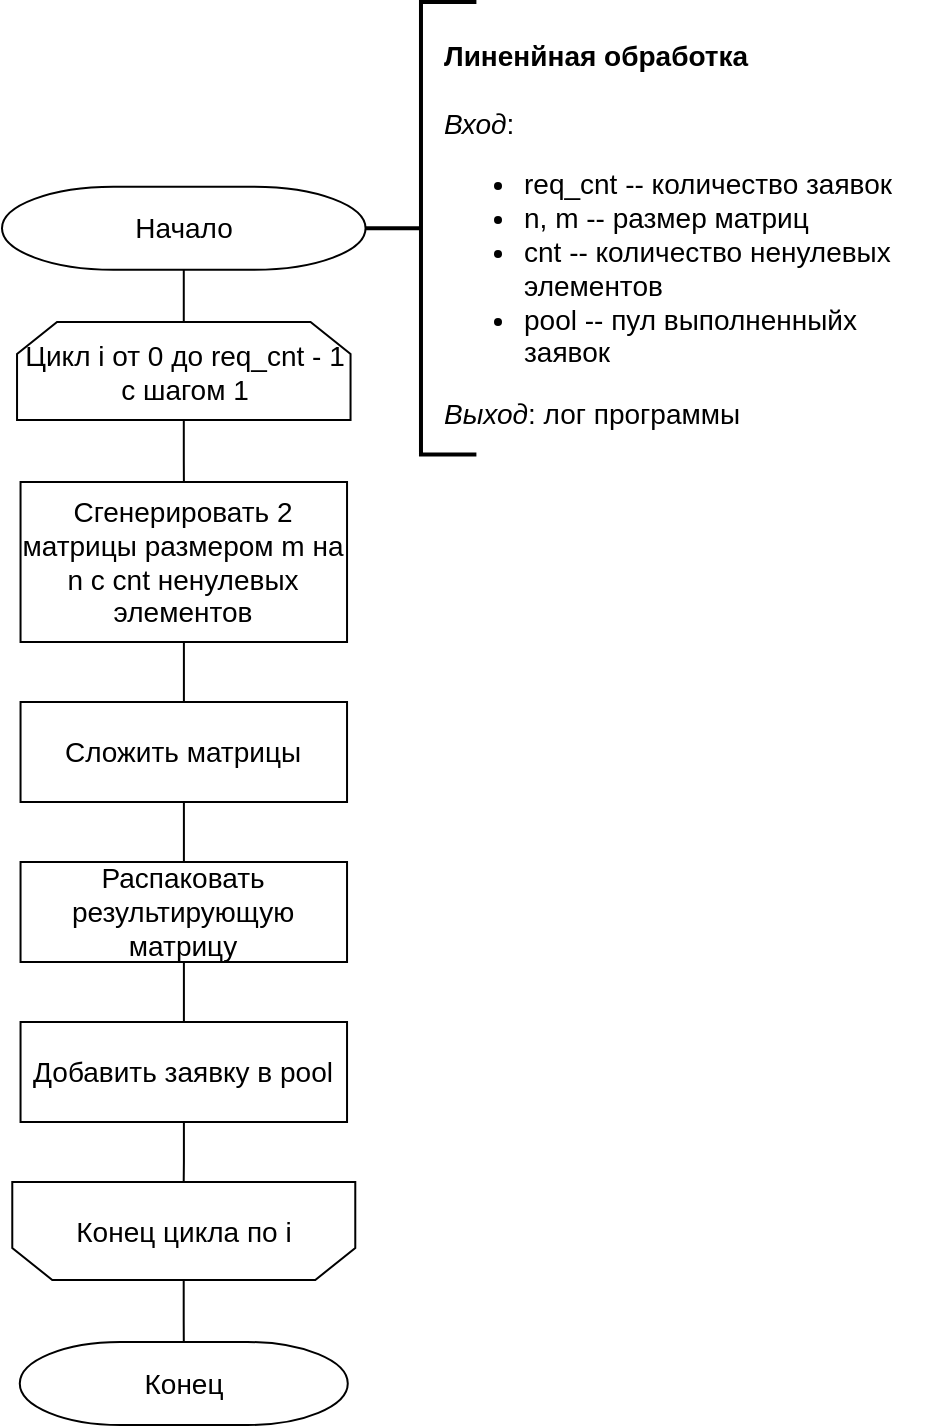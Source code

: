 <mxfile version="22.1.2" type="device" pages="5">
  <diagram id="SMWh7G3MIP-DYDScQ3kP" name="consistent">
    <mxGraphModel dx="461" dy="908" grid="0" gridSize="10" guides="1" tooltips="1" connect="1" arrows="1" fold="1" page="1" pageScale="1" pageWidth="583" pageHeight="827" math="0" shadow="0">
      <root>
        <mxCell id="0" />
        <mxCell id="1" parent="0" />
        <mxCell id="Jp8_I03TSMxGF6wAiB7c-22" value="" style="group;fillColor=default;" vertex="1" connectable="0" parent="1">
          <mxGeometry x="58" y="58" width="466.18" height="711.5" as="geometry" />
        </mxCell>
        <mxCell id="Jp8_I03TSMxGF6wAiB7c-18" value="" style="group" vertex="1" connectable="0" parent="Jp8_I03TSMxGF6wAiB7c-22">
          <mxGeometry x="5.14" y="160" width="171.5" height="551.5" as="geometry" />
        </mxCell>
        <mxCell id="Jp8_I03TSMxGF6wAiB7c-2" value="&lt;font style=&quot;font-size: 14px;&quot;&gt;Цикл i от 0 до req_cnt - 1 c шагом 1&lt;br&gt;&lt;/font&gt;" style="shape=loopLimit;whiteSpace=wrap;html=1;" vertex="1" parent="Jp8_I03TSMxGF6wAiB7c-18">
          <mxGeometry x="2.38" width="166.75" height="49" as="geometry" />
        </mxCell>
        <mxCell id="Jp8_I03TSMxGF6wAiB7c-3" value="&lt;font style=&quot;font-size: 14px;&quot;&gt;Конец цикла по i&lt;/font&gt;" style="shape=loopLimit;whiteSpace=wrap;html=1;flipV=1;" vertex="1" parent="Jp8_I03TSMxGF6wAiB7c-18">
          <mxGeometry y="430" width="171.5" height="49" as="geometry" />
        </mxCell>
        <mxCell id="Jp8_I03TSMxGF6wAiB7c-4" value="&lt;span style=&quot;font-size: 14px;&quot;&gt;Конец&lt;/span&gt;" style="strokeWidth=1;html=1;shape=mxgraph.flowchart.terminator;whiteSpace=wrap;" vertex="1" parent="Jp8_I03TSMxGF6wAiB7c-18">
          <mxGeometry x="3.75" y="510" width="164" height="41.5" as="geometry" />
        </mxCell>
        <mxCell id="Jp8_I03TSMxGF6wAiB7c-17" value="" style="edgeStyle=orthogonalEdgeStyle;shape=connector;rounded=0;orthogonalLoop=1;jettySize=auto;html=1;labelBackgroundColor=default;strokeColor=default;align=center;verticalAlign=middle;fontFamily=Helvetica;fontSize=11;fontColor=default;endArrow=none;endFill=0;" edge="1" parent="Jp8_I03TSMxGF6wAiB7c-18" source="Jp8_I03TSMxGF6wAiB7c-3" target="Jp8_I03TSMxGF6wAiB7c-4">
          <mxGeometry relative="1" as="geometry" />
        </mxCell>
        <mxCell id="Jp8_I03TSMxGF6wAiB7c-16" value="" style="edgeStyle=orthogonalEdgeStyle;shape=connector;rounded=0;orthogonalLoop=1;jettySize=auto;html=1;labelBackgroundColor=default;strokeColor=default;align=center;verticalAlign=middle;fontFamily=Helvetica;fontSize=11;fontColor=default;endArrow=none;endFill=0;" edge="1" parent="Jp8_I03TSMxGF6wAiB7c-18" source="Jp8_I03TSMxGF6wAiB7c-7" target="Jp8_I03TSMxGF6wAiB7c-3">
          <mxGeometry relative="1" as="geometry" />
        </mxCell>
        <mxCell id="Jp8_I03TSMxGF6wAiB7c-7" value="Добавить заявку в pool" style="rounded=0;whiteSpace=wrap;html=1;absoluteArcSize=1;arcSize=14;strokeWidth=1;fontSize=14;" vertex="1" parent="Jp8_I03TSMxGF6wAiB7c-18">
          <mxGeometry x="4.13" y="350" width="163.25" height="50" as="geometry" />
        </mxCell>
        <mxCell id="Jp8_I03TSMxGF6wAiB7c-9" value="Сгенерировать 2 матрицы размером m на n с cnt ненулевых элементов" style="rounded=0;whiteSpace=wrap;html=1;absoluteArcSize=1;arcSize=14;strokeWidth=1;fontSize=14;" vertex="1" parent="Jp8_I03TSMxGF6wAiB7c-18">
          <mxGeometry x="4.13" y="80" width="163.25" height="80" as="geometry" />
        </mxCell>
        <mxCell id="Jp8_I03TSMxGF6wAiB7c-12" value="" style="edgeStyle=orthogonalEdgeStyle;rounded=0;orthogonalLoop=1;jettySize=auto;html=1;endArrow=none;endFill=0;" edge="1" parent="Jp8_I03TSMxGF6wAiB7c-18" source="Jp8_I03TSMxGF6wAiB7c-2" target="Jp8_I03TSMxGF6wAiB7c-9">
          <mxGeometry relative="1" as="geometry" />
        </mxCell>
        <mxCell id="Jp8_I03TSMxGF6wAiB7c-10" value="Сложить матрицы" style="rounded=0;whiteSpace=wrap;html=1;absoluteArcSize=1;arcSize=14;strokeWidth=1;fontSize=14;" vertex="1" parent="Jp8_I03TSMxGF6wAiB7c-18">
          <mxGeometry x="4.13" y="190" width="163.25" height="50" as="geometry" />
        </mxCell>
        <mxCell id="Jp8_I03TSMxGF6wAiB7c-13" value="" style="edgeStyle=orthogonalEdgeStyle;shape=connector;rounded=0;orthogonalLoop=1;jettySize=auto;html=1;labelBackgroundColor=default;strokeColor=default;align=center;verticalAlign=middle;fontFamily=Helvetica;fontSize=11;fontColor=default;endArrow=none;endFill=0;" edge="1" parent="Jp8_I03TSMxGF6wAiB7c-18" source="Jp8_I03TSMxGF6wAiB7c-9" target="Jp8_I03TSMxGF6wAiB7c-10">
          <mxGeometry relative="1" as="geometry" />
        </mxCell>
        <mxCell id="Jp8_I03TSMxGF6wAiB7c-15" value="" style="edgeStyle=orthogonalEdgeStyle;shape=connector;rounded=0;orthogonalLoop=1;jettySize=auto;html=1;labelBackgroundColor=default;strokeColor=default;align=center;verticalAlign=middle;fontFamily=Helvetica;fontSize=11;fontColor=default;endArrow=none;endFill=0;" edge="1" parent="Jp8_I03TSMxGF6wAiB7c-18" source="Jp8_I03TSMxGF6wAiB7c-11" target="Jp8_I03TSMxGF6wAiB7c-7">
          <mxGeometry relative="1" as="geometry" />
        </mxCell>
        <mxCell id="Jp8_I03TSMxGF6wAiB7c-11" value="Распаковать результирующую матрицу" style="rounded=0;whiteSpace=wrap;html=1;absoluteArcSize=1;arcSize=14;strokeWidth=1;fontSize=14;" vertex="1" parent="Jp8_I03TSMxGF6wAiB7c-18">
          <mxGeometry x="4.13" y="270" width="163.25" height="50" as="geometry" />
        </mxCell>
        <mxCell id="Jp8_I03TSMxGF6wAiB7c-14" value="" style="edgeStyle=orthogonalEdgeStyle;shape=connector;rounded=0;orthogonalLoop=1;jettySize=auto;html=1;labelBackgroundColor=default;strokeColor=default;align=center;verticalAlign=middle;fontFamily=Helvetica;fontSize=11;fontColor=default;endArrow=none;endFill=0;" edge="1" parent="Jp8_I03TSMxGF6wAiB7c-18" source="Jp8_I03TSMxGF6wAiB7c-10" target="Jp8_I03TSMxGF6wAiB7c-11">
          <mxGeometry relative="1" as="geometry" />
        </mxCell>
        <mxCell id="Ab8iuGr4P1JSmaikQh76-3" value="" style="strokeWidth=2;html=1;shape=mxgraph.flowchart.annotation_2;align=left;labelPosition=right;pointerEvents=1;hachureGap=4;fontFamily=Architects Daughter;fontSource=https%3A%2F%2Ffonts.googleapis.com%2Fcss%3Ffamily%3DArchitects%2BDaughter;fontSize=14;" parent="Jp8_I03TSMxGF6wAiB7c-22" vertex="1">
          <mxGeometry x="181.78" width="55.42" height="226.25" as="geometry" />
        </mxCell>
        <mxCell id="Ab8iuGr4P1JSmaikQh76-1" value="&lt;br style=&quot;font-size: 14px;&quot;&gt;&lt;b style=&quot;font-size: 14px;&quot;&gt;Линенйная обработка&lt;br style=&quot;font-size: 14px;&quot;&gt;&amp;nbsp;&lt;/b&gt;&lt;br style=&quot;font-size: 14px;&quot;&gt;&lt;i style=&quot;font-size: 14px;&quot;&gt;Вход&lt;/i&gt;:&amp;nbsp;&lt;br&gt;&lt;ul&gt;&lt;li&gt;req_cnt -- количество заявок&lt;/li&gt;&lt;li&gt;n, m -- размер матриц&lt;/li&gt;&lt;li&gt;cnt -- количество ненулевых элементов&lt;/li&gt;&lt;li&gt;pool -- пул выполненныйх заявок&lt;/li&gt;&lt;/ul&gt;&lt;div&gt;&lt;i&gt;Выход&lt;/i&gt;: лог программы&lt;/div&gt;" style="text;html=1;strokeColor=none;fillColor=none;align=left;verticalAlign=middle;whiteSpace=wrap;rounded=0;fontSize=14;" parent="Jp8_I03TSMxGF6wAiB7c-22" vertex="1">
          <mxGeometry x="218.999" y="93.12" width="247.181" height="30" as="geometry" />
        </mxCell>
        <mxCell id="Jp8_I03TSMxGF6wAiB7c-21" style="edgeStyle=orthogonalEdgeStyle;shape=connector;rounded=0;orthogonalLoop=1;jettySize=auto;html=1;exitX=0.5;exitY=1;exitDx=0;exitDy=0;exitPerimeter=0;entryX=0.5;entryY=0;entryDx=0;entryDy=0;labelBackgroundColor=default;strokeColor=default;align=center;verticalAlign=middle;fontFamily=Helvetica;fontSize=11;fontColor=default;endArrow=none;endFill=0;" edge="1" parent="Jp8_I03TSMxGF6wAiB7c-22" source="Ab8iuGr4P1JSmaikQh76-2" target="Jp8_I03TSMxGF6wAiB7c-2">
          <mxGeometry relative="1" as="geometry" />
        </mxCell>
        <mxCell id="Ab8iuGr4P1JSmaikQh76-2" value="&lt;font style=&quot;font-size: 14px;&quot;&gt;Начало&lt;/font&gt;" style="strokeWidth=1;html=1;shape=mxgraph.flowchart.terminator;whiteSpace=wrap;fontSize=14;" parent="Jp8_I03TSMxGF6wAiB7c-22" vertex="1">
          <mxGeometry y="92.37" width="181.783" height="41.5" as="geometry" />
        </mxCell>
      </root>
    </mxGraphModel>
  </diagram>
  <diagram id="EEU-iRFAq5Y7ACLVF6Qx" name="parallel">
    <mxGraphModel dx="407" dy="801" grid="0" gridSize="10" guides="1" tooltips="1" connect="1" arrows="1" fold="1" page="1" pageScale="1" pageWidth="583" pageHeight="827" math="0" shadow="0">
      <root>
        <mxCell id="0" />
        <mxCell id="1" parent="0" />
        <mxCell id="3F1OFV6b8PgSdVnWm383-1" value="" style="group" vertex="1" connectable="0" parent="1">
          <mxGeometry x="58" y="109" width="466.18" height="608.5" as="geometry" />
        </mxCell>
        <mxCell id="z0zaaMViiQGMpZb6xuB7-16" value="" style="strokeWidth=2;html=1;shape=mxgraph.flowchart.annotation_2;align=left;labelPosition=right;pointerEvents=1;hachureGap=4;fontFamily=Architects Daughter;fontSource=https%3A%2F%2Ffonts.googleapis.com%2Fcss%3Ffamily%3DArchitects%2BDaughter;fontSize=14;" vertex="1" parent="3F1OFV6b8PgSdVnWm383-1">
          <mxGeometry x="181.78" width="55.42" height="226.25" as="geometry" />
        </mxCell>
        <mxCell id="z0zaaMViiQGMpZb6xuB7-17" value="&lt;br style=&quot;font-size: 14px;&quot;&gt;&lt;b style=&quot;font-size: 14px;&quot;&gt;Параллельная обработка&lt;br style=&quot;font-size: 14px;&quot;&gt;&amp;nbsp;&lt;/b&gt;&lt;br style=&quot;font-size: 14px;&quot;&gt;&lt;i style=&quot;font-size: 14px;&quot;&gt;Вход&lt;/i&gt;:&amp;nbsp;&lt;br&gt;&lt;ul&gt;&lt;li&gt;req_cnt -- количество заявок&lt;/li&gt;&lt;li&gt;n, m -- размер матриц&lt;/li&gt;&lt;li&gt;cnt -- количество ненулевых элементов&lt;/li&gt;&lt;li&gt;pool -- пул выполненныйх заявок&lt;/li&gt;&lt;/ul&gt;&lt;div&gt;&lt;i&gt;Выход&lt;/i&gt;: лог программы&lt;/div&gt;" style="text;html=1;strokeColor=none;fillColor=none;align=left;verticalAlign=middle;whiteSpace=wrap;rounded=0;fontSize=14;" vertex="1" parent="3F1OFV6b8PgSdVnWm383-1">
          <mxGeometry x="218.999" y="93.12" width="247.181" height="30" as="geometry" />
        </mxCell>
        <mxCell id="z0zaaMViiQGMpZb6xuB7-19" value="&lt;font style=&quot;font-size: 14px;&quot;&gt;Начало&lt;/font&gt;" style="strokeWidth=1;html=1;shape=mxgraph.flowchart.terminator;whiteSpace=wrap;fontSize=14;" vertex="1" parent="3F1OFV6b8PgSdVnWm383-1">
          <mxGeometry y="92.37" width="181.783" height="41.5" as="geometry" />
        </mxCell>
        <mxCell id="NYU_coDQJB6I0PzQScM0-1" value="Запустить поток на каждую стадию обработки конвейера" style="shape=process;whiteSpace=wrap;html=1;backgroundOutline=1;fontSize=14;" vertex="1" parent="3F1OFV6b8PgSdVnWm383-1">
          <mxGeometry x="4.39" y="347" width="173.75" height="83" as="geometry" />
        </mxCell>
        <mxCell id="NYU_coDQJB6I0PzQScM0-2" value="Дождаться завершения потоков" style="shape=process;whiteSpace=wrap;html=1;backgroundOutline=1;fontSize=14;" vertex="1" parent="3F1OFV6b8PgSdVnWm383-1">
          <mxGeometry x="4.02" y="457" width="173.75" height="83" as="geometry" />
        </mxCell>
        <mxCell id="NYU_coDQJB6I0PzQScM0-7" value="" style="edgeStyle=orthogonalEdgeStyle;shape=connector;rounded=0;orthogonalLoop=1;jettySize=auto;html=1;labelBackgroundColor=default;strokeColor=default;align=center;verticalAlign=middle;fontFamily=Helvetica;fontSize=11;fontColor=default;endArrow=none;endFill=0;" edge="1" parent="3F1OFV6b8PgSdVnWm383-1" source="NYU_coDQJB6I0PzQScM0-1" target="NYU_coDQJB6I0PzQScM0-2">
          <mxGeometry relative="1" as="geometry" />
        </mxCell>
        <mxCell id="z0zaaMViiQGMpZb6xuB7-5" value="&lt;span style=&quot;font-size: 14px;&quot;&gt;Конец&lt;/span&gt;" style="strokeWidth=1;html=1;shape=mxgraph.flowchart.terminator;whiteSpace=wrap;" vertex="1" parent="3F1OFV6b8PgSdVnWm383-1">
          <mxGeometry x="8.89" y="567" width="164" height="41.5" as="geometry" />
        </mxCell>
        <mxCell id="NYU_coDQJB6I0PzQScM0-8" value="" style="edgeStyle=orthogonalEdgeStyle;shape=connector;rounded=0;orthogonalLoop=1;jettySize=auto;html=1;labelBackgroundColor=default;strokeColor=default;align=center;verticalAlign=middle;fontFamily=Helvetica;fontSize=11;fontColor=default;endArrow=none;endFill=0;" edge="1" parent="3F1OFV6b8PgSdVnWm383-1" source="NYU_coDQJB6I0PzQScM0-2" target="z0zaaMViiQGMpZb6xuB7-5">
          <mxGeometry relative="1" as="geometry" />
        </mxCell>
        <mxCell id="z0zaaMViiQGMpZb6xuB7-9" value="q1 - очередь между потоками 1 и 2" style="rounded=0;whiteSpace=wrap;html=1;absoluteArcSize=1;arcSize=14;strokeWidth=1;fontSize=14;" vertex="1" parent="3F1OFV6b8PgSdVnWm383-1">
          <mxGeometry x="9.27" y="169.25" width="163.25" height="57" as="geometry" />
        </mxCell>
        <mxCell id="NYU_coDQJB6I0PzQScM0-5" style="edgeStyle=orthogonalEdgeStyle;shape=connector;rounded=0;orthogonalLoop=1;jettySize=auto;html=1;exitX=0.5;exitY=1;exitDx=0;exitDy=0;exitPerimeter=0;entryX=0.5;entryY=0;entryDx=0;entryDy=0;labelBackgroundColor=default;strokeColor=default;align=center;verticalAlign=middle;fontFamily=Helvetica;fontSize=11;fontColor=default;endArrow=none;endFill=0;" edge="1" parent="3F1OFV6b8PgSdVnWm383-1" source="z0zaaMViiQGMpZb6xuB7-19" target="z0zaaMViiQGMpZb6xuB7-9">
          <mxGeometry relative="1" as="geometry" />
        </mxCell>
        <mxCell id="NYU_coDQJB6I0PzQScM0-6" value="" style="edgeStyle=orthogonalEdgeStyle;shape=connector;rounded=0;orthogonalLoop=1;jettySize=auto;html=1;labelBackgroundColor=default;strokeColor=default;align=center;verticalAlign=middle;fontFamily=Helvetica;fontSize=11;fontColor=default;endArrow=none;endFill=0;" edge="1" parent="3F1OFV6b8PgSdVnWm383-1" source="NYU_coDQJB6I0PzQScM0-3" target="NYU_coDQJB6I0PzQScM0-1">
          <mxGeometry relative="1" as="geometry" />
        </mxCell>
        <mxCell id="NYU_coDQJB6I0PzQScM0-3" value="q2 - очередь между потоками 2 и 3" style="rounded=0;whiteSpace=wrap;html=1;absoluteArcSize=1;arcSize=14;strokeWidth=1;fontSize=14;" vertex="1" parent="3F1OFV6b8PgSdVnWm383-1">
          <mxGeometry x="9.64" y="257" width="163.25" height="57" as="geometry" />
        </mxCell>
        <mxCell id="NYU_coDQJB6I0PzQScM0-4" style="edgeStyle=orthogonalEdgeStyle;shape=connector;rounded=0;orthogonalLoop=1;jettySize=auto;html=1;entryX=0.5;entryY=0;entryDx=0;entryDy=0;labelBackgroundColor=default;strokeColor=default;align=center;verticalAlign=middle;fontFamily=Helvetica;fontSize=11;fontColor=default;endArrow=none;endFill=0;" edge="1" parent="3F1OFV6b8PgSdVnWm383-1" source="z0zaaMViiQGMpZb6xuB7-9" target="NYU_coDQJB6I0PzQScM0-3">
          <mxGeometry relative="1" as="geometry" />
        </mxCell>
      </root>
    </mxGraphModel>
  </diagram>
  <diagram id="jQsfBCvJO6yzRSu4SMdl" name="thread1">
    <mxGraphModel dx="-6" dy="1135" grid="0" gridSize="10" guides="1" tooltips="1" connect="1" arrows="1" fold="1" page="1" pageScale="1" pageWidth="583" pageHeight="827" math="0" shadow="0">
      <root>
        <mxCell id="0" />
        <mxCell id="1" parent="0" />
        <mxCell id="zA1vEkVMB5UwQk2VLR58-8" value="" style="group" vertex="1" connectable="0" parent="1">
          <mxGeometry x="641" y="126" width="466.18" height="575.75" as="geometry" />
        </mxCell>
        <mxCell id="LTVGohcWRWiZJm6_L2JK-1" value="&lt;font style=&quot;font-size: 14px;&quot;&gt;Цикл i от 0 до req_cnt - 1 c шагом 1&lt;br&gt;&lt;/font&gt;" style="shape=loopLimit;whiteSpace=wrap;html=1;" vertex="1" parent="zA1vEkVMB5UwQk2VLR58-8">
          <mxGeometry x="7.52" y="163" width="166.75" height="49" as="geometry" />
        </mxCell>
        <mxCell id="cbLvWZhgUUVyIRa7MJZy-2" value="" style="strokeWidth=2;html=1;shape=mxgraph.flowchart.annotation_2;align=left;labelPosition=right;pointerEvents=1;hachureGap=4;fontFamily=Architects Daughter;fontSource=https%3A%2F%2Ffonts.googleapis.com%2Fcss%3Ffamily%3DArchitects%2BDaughter;fontSize=14;" vertex="1" parent="zA1vEkVMB5UwQk2VLR58-8">
          <mxGeometry x="181.78" width="55.42" height="226.25" as="geometry" />
        </mxCell>
        <mxCell id="cbLvWZhgUUVyIRa7MJZy-3" value="&lt;br style=&quot;font-size: 14px;&quot;&gt;&lt;b style=&quot;font-size: 14px;&quot;&gt;Схема работы 1-го потока&lt;br&gt;(формирование матриц)&lt;br style=&quot;font-size: 14px;&quot;&gt;&amp;nbsp;&lt;/b&gt;&lt;br style=&quot;font-size: 14px;&quot;&gt;&lt;i style=&quot;font-size: 14px;&quot;&gt;Вход&lt;/i&gt;:&amp;nbsp;&lt;br&gt;&lt;ul&gt;&lt;li&gt;req_cnt -- количество заявок&lt;/li&gt;&lt;li&gt;n, m -- размер матриц&lt;/li&gt;&lt;li&gt;cnt -- количество ненулевых элементов&lt;/li&gt;&lt;/ul&gt;&lt;div&gt;&lt;i&gt;Выход&lt;/i&gt;: сформированные матрицы&lt;/div&gt;" style="text;html=1;strokeColor=none;fillColor=none;align=left;verticalAlign=middle;whiteSpace=wrap;rounded=0;fontSize=14;" vertex="1" parent="zA1vEkVMB5UwQk2VLR58-8">
          <mxGeometry x="218.999" y="93.12" width="247.181" height="30" as="geometry" />
        </mxCell>
        <mxCell id="zA1vEkVMB5UwQk2VLR58-3" value="" style="edgeStyle=orthogonalEdgeStyle;shape=connector;rounded=0;orthogonalLoop=1;jettySize=auto;html=1;labelBackgroundColor=default;strokeColor=default;align=center;verticalAlign=middle;fontFamily=Helvetica;fontSize=11;fontColor=default;endArrow=none;endFill=0;" edge="1" parent="zA1vEkVMB5UwQk2VLR58-8" source="cbLvWZhgUUVyIRa7MJZy-4" target="LTVGohcWRWiZJm6_L2JK-1">
          <mxGeometry relative="1" as="geometry" />
        </mxCell>
        <mxCell id="cbLvWZhgUUVyIRa7MJZy-4" value="&lt;font style=&quot;font-size: 14px;&quot;&gt;Начало&lt;/font&gt;" style="strokeWidth=1;html=1;shape=mxgraph.flowchart.terminator;whiteSpace=wrap;fontSize=14;" vertex="1" parent="zA1vEkVMB5UwQk2VLR58-8">
          <mxGeometry y="92.37" width="181.783" height="41.5" as="geometry" />
        </mxCell>
        <mxCell id="cbLvWZhgUUVyIRa7MJZy-8" value="&lt;span style=&quot;font-size: 14px;&quot;&gt;Конец&lt;/span&gt;" style="strokeWidth=1;html=1;shape=mxgraph.flowchart.terminator;whiteSpace=wrap;" vertex="1" parent="zA1vEkVMB5UwQk2VLR58-8">
          <mxGeometry x="8.14" y="534.25" width="164" height="41.5" as="geometry" />
        </mxCell>
        <mxCell id="zA1vEkVMB5UwQk2VLR58-7" value="" style="edgeStyle=orthogonalEdgeStyle;shape=connector;rounded=0;orthogonalLoop=1;jettySize=auto;html=1;labelBackgroundColor=default;strokeColor=default;align=center;verticalAlign=middle;fontFamily=Helvetica;fontSize=11;fontColor=default;endArrow=none;endFill=0;" edge="1" parent="zA1vEkVMB5UwQk2VLR58-8" source="GBhmZCTTL4VIhdq3Yk9--1" target="cbLvWZhgUUVyIRa7MJZy-8">
          <mxGeometry relative="1" as="geometry" />
        </mxCell>
        <mxCell id="GBhmZCTTL4VIhdq3Yk9--1" value="&lt;font style=&quot;font-size: 14px;&quot;&gt;Конец цикла по i&lt;/font&gt;" style="shape=loopLimit;whiteSpace=wrap;html=1;flipV=1;" vertex="1" parent="zA1vEkVMB5UwQk2VLR58-8">
          <mxGeometry x="4.76" y="460" width="171.5" height="49" as="geometry" />
        </mxCell>
        <mxCell id="zA1vEkVMB5UwQk2VLR58-1" value="Сгенерировать 2 матрицы размером m на n с cnt ненулевых элементов" style="rounded=0;whiteSpace=wrap;html=1;absoluteArcSize=1;arcSize=14;strokeWidth=1;fontSize=14;" vertex="1" parent="zA1vEkVMB5UwQk2VLR58-8">
          <mxGeometry x="8.89" y="240" width="163.25" height="80" as="geometry" />
        </mxCell>
        <mxCell id="zA1vEkVMB5UwQk2VLR58-4" value="" style="edgeStyle=orthogonalEdgeStyle;shape=connector;rounded=0;orthogonalLoop=1;jettySize=auto;html=1;labelBackgroundColor=default;strokeColor=default;align=center;verticalAlign=middle;fontFamily=Helvetica;fontSize=11;fontColor=default;endArrow=none;endFill=0;" edge="1" parent="zA1vEkVMB5UwQk2VLR58-8" source="LTVGohcWRWiZJm6_L2JK-1" target="zA1vEkVMB5UwQk2VLR58-1">
          <mxGeometry relative="1" as="geometry" />
        </mxCell>
        <mxCell id="zA1vEkVMB5UwQk2VLR58-6" value="" style="edgeStyle=orthogonalEdgeStyle;shape=connector;rounded=0;orthogonalLoop=1;jettySize=auto;html=1;labelBackgroundColor=default;strokeColor=default;align=center;verticalAlign=middle;fontFamily=Helvetica;fontSize=11;fontColor=default;endArrow=none;endFill=0;" edge="1" parent="zA1vEkVMB5UwQk2VLR58-8" source="zA1vEkVMB5UwQk2VLR58-2" target="GBhmZCTTL4VIhdq3Yk9--1">
          <mxGeometry relative="1" as="geometry" />
        </mxCell>
        <mxCell id="zA1vEkVMB5UwQk2VLR58-2" value="Обеспечить монопольный доступ к очереди заявок и положить в нее заявку" style="rounded=0;whiteSpace=wrap;html=1;absoluteArcSize=1;arcSize=14;strokeWidth=1;fontSize=14;" vertex="1" parent="zA1vEkVMB5UwQk2VLR58-8">
          <mxGeometry x="8.89" y="350" width="163.25" height="80" as="geometry" />
        </mxCell>
        <mxCell id="zA1vEkVMB5UwQk2VLR58-5" value="" style="edgeStyle=orthogonalEdgeStyle;shape=connector;rounded=0;orthogonalLoop=1;jettySize=auto;html=1;labelBackgroundColor=default;strokeColor=default;align=center;verticalAlign=middle;fontFamily=Helvetica;fontSize=11;fontColor=default;endArrow=none;endFill=0;" edge="1" parent="zA1vEkVMB5UwQk2VLR58-8" source="zA1vEkVMB5UwQk2VLR58-1" target="zA1vEkVMB5UwQk2VLR58-2">
          <mxGeometry relative="1" as="geometry" />
        </mxCell>
      </root>
    </mxGraphModel>
  </diagram>
  <diagram id="xCqd_lbpHlWV2x0bU6AJ" name="thread2">
    <mxGraphModel dx="692" dy="1362" grid="0" gridSize="10" guides="1" tooltips="1" connect="1" arrows="1" fold="1" page="1" pageScale="1" pageWidth="583" pageHeight="827" math="0" shadow="0">
      <root>
        <mxCell id="0" />
        <mxCell id="1" parent="0" />
        <mxCell id="6uIkbF-1tdV-rcxME0od-13" value="" style="group" vertex="1" connectable="0" parent="1">
          <mxGeometry x="58" y="11" width="466.18" height="805.75" as="geometry" />
        </mxCell>
        <mxCell id="UVH-b4fqp0KyR_982TE4-2" value="&lt;font style=&quot;font-size: 14px;&quot;&gt;Цикл i от 0 до req_cnt - 1 c шагом 1&lt;br&gt;&lt;/font&gt;" style="shape=loopLimit;whiteSpace=wrap;html=1;container=0;" vertex="1" parent="6uIkbF-1tdV-rcxME0od-13">
          <mxGeometry x="7.52" y="163" width="166.75" height="49" as="geometry" />
        </mxCell>
        <mxCell id="UVH-b4fqp0KyR_982TE4-3" value="" style="strokeWidth=2;html=1;shape=mxgraph.flowchart.annotation_2;align=left;labelPosition=right;pointerEvents=1;hachureGap=4;fontFamily=Architects Daughter;fontSource=https%3A%2F%2Ffonts.googleapis.com%2Fcss%3Ffamily%3DArchitects%2BDaughter;fontSize=14;container=0;" vertex="1" parent="6uIkbF-1tdV-rcxME0od-13">
          <mxGeometry x="181.78" width="55.42" height="226.25" as="geometry" />
        </mxCell>
        <mxCell id="UVH-b4fqp0KyR_982TE4-4" value="&lt;br style=&quot;font-size: 14px;&quot;&gt;&lt;b style=&quot;font-size: 14px;&quot;&gt;Схема работы 2-го потока&lt;br&gt;(сложение матриц)&lt;br style=&quot;font-size: 14px;&quot;&gt;&amp;nbsp;&lt;/b&gt;&lt;br style=&quot;font-size: 14px;&quot;&gt;&lt;i style=&quot;font-size: 14px;&quot;&gt;Вход&lt;/i&gt;:&amp;nbsp;&lt;br&gt;&lt;ul&gt;&lt;li&gt;req_cnt -- количество заявок&lt;/li&gt;&lt;li&gt;q1, q2 -- очереди этапов&lt;/li&gt;&lt;/ul&gt;&lt;div&gt;&lt;i&gt;Выход&lt;/i&gt;: очередь этапов q2&lt;/div&gt;" style="text;html=1;strokeColor=none;fillColor=none;align=left;verticalAlign=middle;whiteSpace=wrap;rounded=0;fontSize=14;container=0;" vertex="1" parent="6uIkbF-1tdV-rcxME0od-13">
          <mxGeometry x="218.999" y="93.12" width="247.181" height="30" as="geometry" />
        </mxCell>
        <mxCell id="UVH-b4fqp0KyR_982TE4-5" value="" style="edgeStyle=orthogonalEdgeStyle;shape=connector;rounded=0;orthogonalLoop=1;jettySize=auto;html=1;labelBackgroundColor=default;strokeColor=default;align=center;verticalAlign=middle;fontFamily=Helvetica;fontSize=11;fontColor=default;endArrow=none;endFill=0;" edge="1" parent="6uIkbF-1tdV-rcxME0od-13" source="UVH-b4fqp0KyR_982TE4-6" target="UVH-b4fqp0KyR_982TE4-2">
          <mxGeometry relative="1" as="geometry" />
        </mxCell>
        <mxCell id="UVH-b4fqp0KyR_982TE4-6" value="&lt;font style=&quot;font-size: 14px;&quot;&gt;Начало&lt;/font&gt;" style="strokeWidth=1;html=1;shape=mxgraph.flowchart.terminator;whiteSpace=wrap;fontSize=14;container=0;" vertex="1" parent="6uIkbF-1tdV-rcxME0od-13">
          <mxGeometry y="92.37" width="181.783" height="41.5" as="geometry" />
        </mxCell>
        <mxCell id="UVH-b4fqp0KyR_982TE4-7" value="&lt;span style=&quot;font-size: 14px;&quot;&gt;Конец&lt;/span&gt;" style="strokeWidth=1;html=1;shape=mxgraph.flowchart.terminator;whiteSpace=wrap;container=0;" vertex="1" parent="6uIkbF-1tdV-rcxME0od-13">
          <mxGeometry x="8.51" y="764.25" width="164" height="41.5" as="geometry" />
        </mxCell>
        <mxCell id="UVH-b4fqp0KyR_982TE4-8" value="" style="edgeStyle=orthogonalEdgeStyle;shape=connector;rounded=0;orthogonalLoop=1;jettySize=auto;html=1;labelBackgroundColor=default;strokeColor=default;align=center;verticalAlign=middle;fontFamily=Helvetica;fontSize=11;fontColor=default;endArrow=none;endFill=0;" edge="1" parent="6uIkbF-1tdV-rcxME0od-13" source="UVH-b4fqp0KyR_982TE4-9" target="UVH-b4fqp0KyR_982TE4-7">
          <mxGeometry relative="1" as="geometry" />
        </mxCell>
        <mxCell id="UVH-b4fqp0KyR_982TE4-9" value="&lt;font style=&quot;font-size: 14px;&quot;&gt;Конец цикла по i&lt;/font&gt;" style="shape=loopLimit;whiteSpace=wrap;html=1;flipV=1;container=0;" vertex="1" parent="6uIkbF-1tdV-rcxME0od-13">
          <mxGeometry x="5.13" y="690" width="171.5" height="49" as="geometry" />
        </mxCell>
        <mxCell id="UVH-b4fqp0KyR_982TE4-10" value="Сложить матрицы" style="rounded=0;whiteSpace=wrap;html=1;absoluteArcSize=1;arcSize=14;strokeWidth=1;fontSize=14;container=0;" vertex="1" parent="6uIkbF-1tdV-rcxME0od-13">
          <mxGeometry x="9.27" y="510" width="163.25" height="40" as="geometry" />
        </mxCell>
        <mxCell id="6uIkbF-1tdV-rcxME0od-1" value="&lt;font style=&quot;font-size: 14px;&quot;&gt;Цикл по Q пока очередь q1 пуста&lt;br&gt;&lt;/font&gt;" style="shape=loopLimit;whiteSpace=wrap;html=1;container=0;" vertex="1" parent="6uIkbF-1tdV-rcxME0od-13">
          <mxGeometry x="7.52" y="240" width="166.75" height="49" as="geometry" />
        </mxCell>
        <mxCell id="6uIkbF-1tdV-rcxME0od-4" style="edgeStyle=orthogonalEdgeStyle;shape=connector;rounded=0;orthogonalLoop=1;jettySize=auto;html=1;exitX=0.5;exitY=1;exitDx=0;exitDy=0;labelBackgroundColor=default;strokeColor=default;align=center;verticalAlign=middle;fontFamily=Helvetica;fontSize=11;fontColor=default;endArrow=none;endFill=0;" edge="1" parent="6uIkbF-1tdV-rcxME0od-13" source="UVH-b4fqp0KyR_982TE4-2" target="6uIkbF-1tdV-rcxME0od-1">
          <mxGeometry relative="1" as="geometry" />
        </mxCell>
        <mxCell id="6uIkbF-1tdV-rcxME0od-2" value="&lt;font style=&quot;font-size: 14px;&quot;&gt;Конец цикла по Q&lt;/font&gt;" style="shape=loopLimit;whiteSpace=wrap;html=1;flipV=1;container=0;" vertex="1" parent="6uIkbF-1tdV-rcxME0od-13">
          <mxGeometry x="5.14" y="320" width="171.5" height="49" as="geometry" />
        </mxCell>
        <mxCell id="6uIkbF-1tdV-rcxME0od-5" style="edgeStyle=orthogonalEdgeStyle;shape=connector;rounded=0;orthogonalLoop=1;jettySize=auto;html=1;exitX=0.5;exitY=1;exitDx=0;exitDy=0;entryX=0.5;entryY=0;entryDx=0;entryDy=0;labelBackgroundColor=default;strokeColor=default;align=center;verticalAlign=middle;fontFamily=Helvetica;fontSize=11;fontColor=default;endArrow=none;endFill=0;" edge="1" parent="6uIkbF-1tdV-rcxME0od-13" source="6uIkbF-1tdV-rcxME0od-1" target="6uIkbF-1tdV-rcxME0od-2">
          <mxGeometry relative="1" as="geometry" />
        </mxCell>
        <mxCell id="6uIkbF-1tdV-rcxME0od-8" value="" style="edgeStyle=orthogonalEdgeStyle;shape=connector;rounded=0;orthogonalLoop=1;jettySize=auto;html=1;labelBackgroundColor=default;strokeColor=default;align=center;verticalAlign=middle;fontFamily=Helvetica;fontSize=11;fontColor=default;endArrow=none;endFill=0;" edge="1" parent="6uIkbF-1tdV-rcxME0od-13" source="6uIkbF-1tdV-rcxME0od-6" target="UVH-b4fqp0KyR_982TE4-10">
          <mxGeometry relative="1" as="geometry" />
        </mxCell>
        <mxCell id="6uIkbF-1tdV-rcxME0od-6" value="Обеспечить монопольный доступ к очереди q1 и считать заявку" style="rounded=0;whiteSpace=wrap;html=1;absoluteArcSize=1;arcSize=14;strokeWidth=1;fontSize=14;container=0;" vertex="1" parent="6uIkbF-1tdV-rcxME0od-13">
          <mxGeometry x="9.27" y="400" width="163.25" height="80" as="geometry" />
        </mxCell>
        <mxCell id="6uIkbF-1tdV-rcxME0od-7" value="" style="edgeStyle=orthogonalEdgeStyle;shape=connector;rounded=0;orthogonalLoop=1;jettySize=auto;html=1;labelBackgroundColor=default;strokeColor=default;align=center;verticalAlign=middle;fontFamily=Helvetica;fontSize=11;fontColor=default;endArrow=none;endFill=0;" edge="1" parent="6uIkbF-1tdV-rcxME0od-13" source="6uIkbF-1tdV-rcxME0od-2" target="6uIkbF-1tdV-rcxME0od-6">
          <mxGeometry relative="1" as="geometry" />
        </mxCell>
        <mxCell id="6uIkbF-1tdV-rcxME0od-12" style="edgeStyle=orthogonalEdgeStyle;shape=connector;rounded=0;orthogonalLoop=1;jettySize=auto;html=1;exitX=0.5;exitY=1;exitDx=0;exitDy=0;entryX=0.5;entryY=0;entryDx=0;entryDy=0;labelBackgroundColor=default;strokeColor=default;align=center;verticalAlign=middle;fontFamily=Helvetica;fontSize=11;fontColor=default;endArrow=none;endFill=0;" edge="1" parent="6uIkbF-1tdV-rcxME0od-13" source="6uIkbF-1tdV-rcxME0od-9" target="UVH-b4fqp0KyR_982TE4-9">
          <mxGeometry relative="1" as="geometry" />
        </mxCell>
        <mxCell id="6uIkbF-1tdV-rcxME0od-9" value="Обеспечить монопольный доступ к очереди q2 и положить в нее заявку" style="rounded=0;whiteSpace=wrap;html=1;absoluteArcSize=1;arcSize=14;strokeWidth=1;fontSize=14;container=0;" vertex="1" parent="6uIkbF-1tdV-rcxME0od-13">
          <mxGeometry x="9.26" y="580" width="163.25" height="80" as="geometry" />
        </mxCell>
        <mxCell id="6uIkbF-1tdV-rcxME0od-10" value="" style="edgeStyle=orthogonalEdgeStyle;shape=connector;rounded=0;orthogonalLoop=1;jettySize=auto;html=1;labelBackgroundColor=default;strokeColor=default;align=center;verticalAlign=middle;fontFamily=Helvetica;fontSize=11;fontColor=default;endArrow=none;endFill=0;" edge="1" parent="6uIkbF-1tdV-rcxME0od-13" source="UVH-b4fqp0KyR_982TE4-10" target="6uIkbF-1tdV-rcxME0od-9">
          <mxGeometry relative="1" as="geometry" />
        </mxCell>
      </root>
    </mxGraphModel>
  </diagram>
  <diagram id="WSy97vhriLm2ismhJfxQ" name="thread3">
    <mxGraphModel dx="692" dy="1362" grid="0" gridSize="10" guides="1" tooltips="1" connect="1" arrows="1" fold="1" page="1" pageScale="1" pageWidth="583" pageHeight="827" math="0" shadow="0">
      <root>
        <mxCell id="0" />
        <mxCell id="1" parent="0" />
        <mxCell id="s5NVXrybgM3J8F0hY874-21" value="" style="group" vertex="1" connectable="0" parent="1">
          <mxGeometry x="58" y="28" width="466.18" height="770.5" as="geometry" />
        </mxCell>
        <mxCell id="s5NVXrybgM3J8F0hY874-2" value="&lt;font style=&quot;font-size: 14px;&quot;&gt;Цикл i от 0 до req_cnt - 1 c шагом 1&lt;br&gt;&lt;/font&gt;" style="shape=loopLimit;whiteSpace=wrap;html=1;container=0;" vertex="1" parent="s5NVXrybgM3J8F0hY874-21">
          <mxGeometry x="7.52" y="163" width="166.75" height="49" as="geometry" />
        </mxCell>
        <mxCell id="s5NVXrybgM3J8F0hY874-3" value="" style="strokeWidth=2;html=1;shape=mxgraph.flowchart.annotation_2;align=left;labelPosition=right;pointerEvents=1;hachureGap=4;fontFamily=Architects Daughter;fontSource=https%3A%2F%2Ffonts.googleapis.com%2Fcss%3Ffamily%3DArchitects%2BDaughter;fontSize=14;container=0;" vertex="1" parent="s5NVXrybgM3J8F0hY874-21">
          <mxGeometry x="181.78" width="55.42" height="226.25" as="geometry" />
        </mxCell>
        <mxCell id="s5NVXrybgM3J8F0hY874-4" value="&lt;br style=&quot;font-size: 14px;&quot;&gt;&lt;b style=&quot;font-size: 14px;&quot;&gt;Схема работы 3-го потока&lt;br&gt;(распаковка матрицы)&lt;br style=&quot;font-size: 14px;&quot;&gt;&amp;nbsp;&lt;/b&gt;&lt;br style=&quot;font-size: 14px;&quot;&gt;&lt;i style=&quot;font-size: 14px;&quot;&gt;Вход&lt;/i&gt;:&amp;nbsp;&lt;br&gt;&lt;ul&gt;&lt;li&gt;req_cnt -- количество заявок&lt;/li&gt;&lt;li&gt;q2 -- очередь этапов&lt;/li&gt;&lt;li&gt;pool -- пул выполненных заявок&lt;/li&gt;&lt;/ul&gt;&lt;div&gt;&lt;i&gt;Выход&lt;/i&gt;: лог программы&lt;/div&gt;" style="text;html=1;strokeColor=none;fillColor=none;align=left;verticalAlign=middle;whiteSpace=wrap;rounded=0;fontSize=14;container=0;" vertex="1" parent="s5NVXrybgM3J8F0hY874-21">
          <mxGeometry x="218.999" y="93.12" width="247.181" height="30" as="geometry" />
        </mxCell>
        <mxCell id="s5NVXrybgM3J8F0hY874-5" value="" style="edgeStyle=orthogonalEdgeStyle;shape=connector;rounded=0;orthogonalLoop=1;jettySize=auto;html=1;labelBackgroundColor=default;strokeColor=default;align=center;verticalAlign=middle;fontFamily=Helvetica;fontSize=11;fontColor=default;endArrow=none;endFill=0;" edge="1" parent="s5NVXrybgM3J8F0hY874-21" source="s5NVXrybgM3J8F0hY874-6" target="s5NVXrybgM3J8F0hY874-2">
          <mxGeometry relative="1" as="geometry" />
        </mxCell>
        <mxCell id="s5NVXrybgM3J8F0hY874-6" value="&lt;font style=&quot;font-size: 14px;&quot;&gt;Начало&lt;/font&gt;" style="strokeWidth=1;html=1;shape=mxgraph.flowchart.terminator;whiteSpace=wrap;fontSize=14;container=0;" vertex="1" parent="s5NVXrybgM3J8F0hY874-21">
          <mxGeometry y="92.37" width="181.783" height="41.5" as="geometry" />
        </mxCell>
        <mxCell id="s5NVXrybgM3J8F0hY874-7" value="&lt;span style=&quot;font-size: 14px;&quot;&gt;Конец&lt;/span&gt;" style="strokeWidth=1;html=1;shape=mxgraph.flowchart.terminator;whiteSpace=wrap;container=0;" vertex="1" parent="s5NVXrybgM3J8F0hY874-21">
          <mxGeometry x="8.51" y="729" width="164" height="41.5" as="geometry" />
        </mxCell>
        <mxCell id="s5NVXrybgM3J8F0hY874-8" value="" style="edgeStyle=orthogonalEdgeStyle;shape=connector;rounded=0;orthogonalLoop=1;jettySize=auto;html=1;labelBackgroundColor=default;strokeColor=default;align=center;verticalAlign=middle;fontFamily=Helvetica;fontSize=11;fontColor=default;endArrow=none;endFill=0;" edge="1" parent="s5NVXrybgM3J8F0hY874-21" source="s5NVXrybgM3J8F0hY874-9" target="s5NVXrybgM3J8F0hY874-7">
          <mxGeometry relative="1" as="geometry" />
        </mxCell>
        <mxCell id="s5NVXrybgM3J8F0hY874-9" value="&lt;font style=&quot;font-size: 14px;&quot;&gt;Конец цикла по i&lt;/font&gt;" style="shape=loopLimit;whiteSpace=wrap;html=1;flipV=1;container=0;" vertex="1" parent="s5NVXrybgM3J8F0hY874-21">
          <mxGeometry x="4.76" y="649" width="171.5" height="49" as="geometry" />
        </mxCell>
        <mxCell id="s5NVXrybgM3J8F0hY874-10" value="Распаковать матрицу" style="rounded=0;whiteSpace=wrap;html=1;absoluteArcSize=1;arcSize=14;strokeWidth=1;fontSize=14;container=0;" vertex="1" parent="s5NVXrybgM3J8F0hY874-21">
          <mxGeometry x="9.27" y="510" width="163.25" height="40" as="geometry" />
        </mxCell>
        <mxCell id="s5NVXrybgM3J8F0hY874-11" value="&lt;font style=&quot;font-size: 14px;&quot;&gt;Цикл по Q пока очередь q2 пуста&lt;br&gt;&lt;/font&gt;" style="shape=loopLimit;whiteSpace=wrap;html=1;container=0;" vertex="1" parent="s5NVXrybgM3J8F0hY874-21">
          <mxGeometry x="7.52" y="240" width="166.75" height="49" as="geometry" />
        </mxCell>
        <mxCell id="s5NVXrybgM3J8F0hY874-12" style="edgeStyle=orthogonalEdgeStyle;shape=connector;rounded=0;orthogonalLoop=1;jettySize=auto;html=1;exitX=0.5;exitY=1;exitDx=0;exitDy=0;labelBackgroundColor=default;strokeColor=default;align=center;verticalAlign=middle;fontFamily=Helvetica;fontSize=11;fontColor=default;endArrow=none;endFill=0;" edge="1" parent="s5NVXrybgM3J8F0hY874-21" source="s5NVXrybgM3J8F0hY874-2" target="s5NVXrybgM3J8F0hY874-11">
          <mxGeometry relative="1" as="geometry" />
        </mxCell>
        <mxCell id="s5NVXrybgM3J8F0hY874-13" value="&lt;font style=&quot;font-size: 14px;&quot;&gt;Конец цикла по Q&lt;/font&gt;" style="shape=loopLimit;whiteSpace=wrap;html=1;flipV=1;container=0;" vertex="1" parent="s5NVXrybgM3J8F0hY874-21">
          <mxGeometry x="5.14" y="320" width="171.5" height="49" as="geometry" />
        </mxCell>
        <mxCell id="s5NVXrybgM3J8F0hY874-14" style="edgeStyle=orthogonalEdgeStyle;shape=connector;rounded=0;orthogonalLoop=1;jettySize=auto;html=1;exitX=0.5;exitY=1;exitDx=0;exitDy=0;entryX=0.5;entryY=0;entryDx=0;entryDy=0;labelBackgroundColor=default;strokeColor=default;align=center;verticalAlign=middle;fontFamily=Helvetica;fontSize=11;fontColor=default;endArrow=none;endFill=0;" edge="1" parent="s5NVXrybgM3J8F0hY874-21" source="s5NVXrybgM3J8F0hY874-11" target="s5NVXrybgM3J8F0hY874-13">
          <mxGeometry relative="1" as="geometry" />
        </mxCell>
        <mxCell id="s5NVXrybgM3J8F0hY874-15" value="" style="edgeStyle=orthogonalEdgeStyle;shape=connector;rounded=0;orthogonalLoop=1;jettySize=auto;html=1;labelBackgroundColor=default;strokeColor=default;align=center;verticalAlign=middle;fontFamily=Helvetica;fontSize=11;fontColor=default;endArrow=none;endFill=0;" edge="1" parent="s5NVXrybgM3J8F0hY874-21" source="s5NVXrybgM3J8F0hY874-16" target="s5NVXrybgM3J8F0hY874-10">
          <mxGeometry relative="1" as="geometry" />
        </mxCell>
        <mxCell id="s5NVXrybgM3J8F0hY874-16" value="Обеспечить монопольный доступ к очереди q2 и считать заявку" style="rounded=0;whiteSpace=wrap;html=1;absoluteArcSize=1;arcSize=14;strokeWidth=1;fontSize=14;container=0;" vertex="1" parent="s5NVXrybgM3J8F0hY874-21">
          <mxGeometry x="9.27" y="400" width="163.25" height="80" as="geometry" />
        </mxCell>
        <mxCell id="s5NVXrybgM3J8F0hY874-17" value="" style="edgeStyle=orthogonalEdgeStyle;shape=connector;rounded=0;orthogonalLoop=1;jettySize=auto;html=1;labelBackgroundColor=default;strokeColor=default;align=center;verticalAlign=middle;fontFamily=Helvetica;fontSize=11;fontColor=default;endArrow=none;endFill=0;" edge="1" parent="s5NVXrybgM3J8F0hY874-21" source="s5NVXrybgM3J8F0hY874-13" target="s5NVXrybgM3J8F0hY874-16">
          <mxGeometry relative="1" as="geometry" />
        </mxCell>
        <mxCell id="s5NVXrybgM3J8F0hY874-18" style="edgeStyle=orthogonalEdgeStyle;shape=connector;rounded=0;orthogonalLoop=1;jettySize=auto;html=1;exitX=0.5;exitY=1;exitDx=0;exitDy=0;entryX=0.5;entryY=0;entryDx=0;entryDy=0;labelBackgroundColor=default;strokeColor=default;align=center;verticalAlign=middle;fontFamily=Helvetica;fontSize=11;fontColor=default;endArrow=none;endFill=0;" edge="1" parent="s5NVXrybgM3J8F0hY874-21" source="s5NVXrybgM3J8F0hY874-19" target="s5NVXrybgM3J8F0hY874-9">
          <mxGeometry relative="1" as="geometry" />
        </mxCell>
        <mxCell id="s5NVXrybgM3J8F0hY874-19" value="Добавить заявку в pool" style="rounded=0;whiteSpace=wrap;html=1;absoluteArcSize=1;arcSize=14;strokeWidth=1;fontSize=14;container=0;" vertex="1" parent="s5NVXrybgM3J8F0hY874-21">
          <mxGeometry x="9.27" y="579" width="163.25" height="39" as="geometry" />
        </mxCell>
        <mxCell id="s5NVXrybgM3J8F0hY874-20" value="" style="edgeStyle=orthogonalEdgeStyle;shape=connector;rounded=0;orthogonalLoop=1;jettySize=auto;html=1;labelBackgroundColor=default;strokeColor=default;align=center;verticalAlign=middle;fontFamily=Helvetica;fontSize=11;fontColor=default;endArrow=none;endFill=0;" edge="1" parent="s5NVXrybgM3J8F0hY874-21" source="s5NVXrybgM3J8F0hY874-10" target="s5NVXrybgM3J8F0hY874-19">
          <mxGeometry relative="1" as="geometry" />
        </mxCell>
      </root>
    </mxGraphModel>
  </diagram>
</mxfile>
